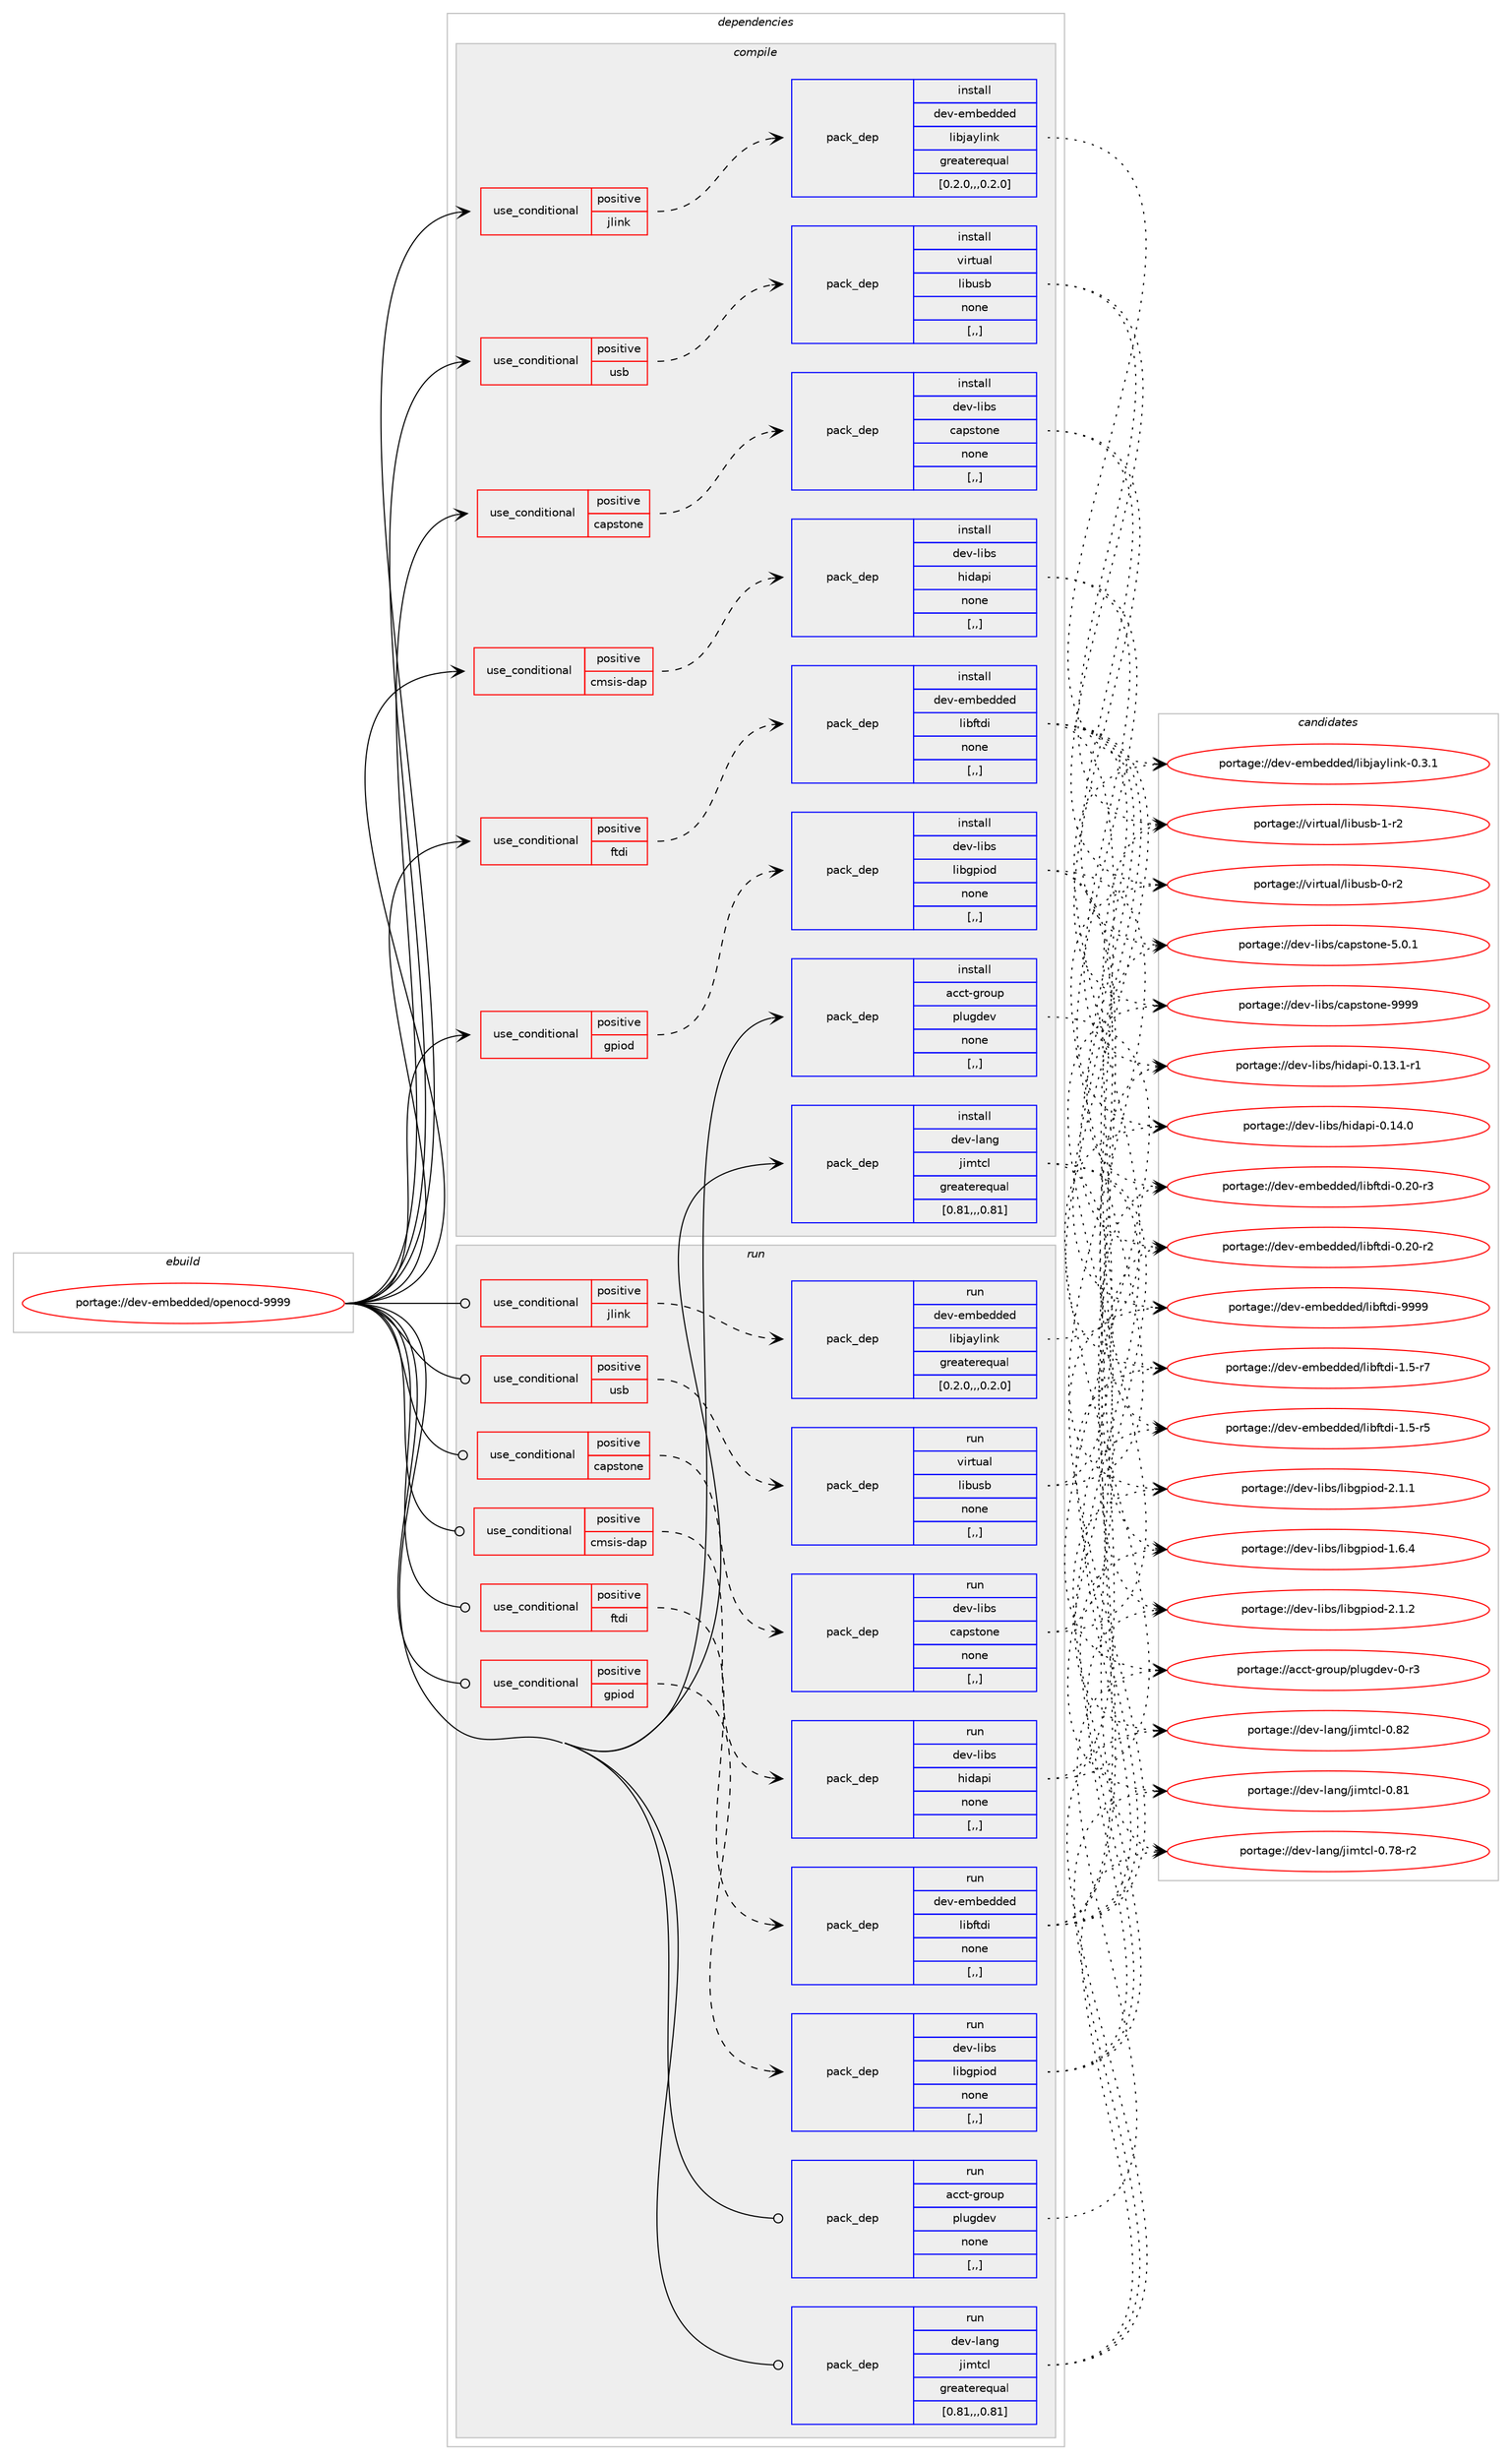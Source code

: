 digraph prolog {

# *************
# Graph options
# *************

newrank=true;
concentrate=true;
compound=true;
graph [rankdir=LR,fontname=Helvetica,fontsize=10,ranksep=1.5];#, ranksep=2.5, nodesep=0.2];
edge  [arrowhead=vee];
node  [fontname=Helvetica,fontsize=10];

# **********
# The ebuild
# **********

subgraph cluster_leftcol {
color=gray;
rank=same;
label=<<i>ebuild</i>>;
id [label="portage://dev-embedded/openocd-9999", color=red, width=4, href="../dev-embedded/openocd-9999.svg"];
}

# ****************
# The dependencies
# ****************

subgraph cluster_midcol {
color=gray;
label=<<i>dependencies</i>>;
subgraph cluster_compile {
fillcolor="#eeeeee";
style=filled;
label=<<i>compile</i>>;
subgraph cond19334 {
dependency72743 [label=<<TABLE BORDER="0" CELLBORDER="1" CELLSPACING="0" CELLPADDING="4"><TR><TD ROWSPAN="3" CELLPADDING="10">use_conditional</TD></TR><TR><TD>positive</TD></TR><TR><TD>capstone</TD></TR></TABLE>>, shape=none, color=red];
subgraph pack52468 {
dependency72744 [label=<<TABLE BORDER="0" CELLBORDER="1" CELLSPACING="0" CELLPADDING="4" WIDTH="220"><TR><TD ROWSPAN="6" CELLPADDING="30">pack_dep</TD></TR><TR><TD WIDTH="110">install</TD></TR><TR><TD>dev-libs</TD></TR><TR><TD>capstone</TD></TR><TR><TD>none</TD></TR><TR><TD>[,,]</TD></TR></TABLE>>, shape=none, color=blue];
}
dependency72743:e -> dependency72744:w [weight=20,style="dashed",arrowhead="vee"];
}
id:e -> dependency72743:w [weight=20,style="solid",arrowhead="vee"];
subgraph cond19335 {
dependency72745 [label=<<TABLE BORDER="0" CELLBORDER="1" CELLSPACING="0" CELLPADDING="4"><TR><TD ROWSPAN="3" CELLPADDING="10">use_conditional</TD></TR><TR><TD>positive</TD></TR><TR><TD>cmsis-dap</TD></TR></TABLE>>, shape=none, color=red];
subgraph pack52469 {
dependency72746 [label=<<TABLE BORDER="0" CELLBORDER="1" CELLSPACING="0" CELLPADDING="4" WIDTH="220"><TR><TD ROWSPAN="6" CELLPADDING="30">pack_dep</TD></TR><TR><TD WIDTH="110">install</TD></TR><TR><TD>dev-libs</TD></TR><TR><TD>hidapi</TD></TR><TR><TD>none</TD></TR><TR><TD>[,,]</TD></TR></TABLE>>, shape=none, color=blue];
}
dependency72745:e -> dependency72746:w [weight=20,style="dashed",arrowhead="vee"];
}
id:e -> dependency72745:w [weight=20,style="solid",arrowhead="vee"];
subgraph cond19336 {
dependency72747 [label=<<TABLE BORDER="0" CELLBORDER="1" CELLSPACING="0" CELLPADDING="4"><TR><TD ROWSPAN="3" CELLPADDING="10">use_conditional</TD></TR><TR><TD>positive</TD></TR><TR><TD>ftdi</TD></TR></TABLE>>, shape=none, color=red];
subgraph pack52470 {
dependency72748 [label=<<TABLE BORDER="0" CELLBORDER="1" CELLSPACING="0" CELLPADDING="4" WIDTH="220"><TR><TD ROWSPAN="6" CELLPADDING="30">pack_dep</TD></TR><TR><TD WIDTH="110">install</TD></TR><TR><TD>dev-embedded</TD></TR><TR><TD>libftdi</TD></TR><TR><TD>none</TD></TR><TR><TD>[,,]</TD></TR></TABLE>>, shape=none, color=blue];
}
dependency72747:e -> dependency72748:w [weight=20,style="dashed",arrowhead="vee"];
}
id:e -> dependency72747:w [weight=20,style="solid",arrowhead="vee"];
subgraph cond19337 {
dependency72749 [label=<<TABLE BORDER="0" CELLBORDER="1" CELLSPACING="0" CELLPADDING="4"><TR><TD ROWSPAN="3" CELLPADDING="10">use_conditional</TD></TR><TR><TD>positive</TD></TR><TR><TD>gpiod</TD></TR></TABLE>>, shape=none, color=red];
subgraph pack52471 {
dependency72750 [label=<<TABLE BORDER="0" CELLBORDER="1" CELLSPACING="0" CELLPADDING="4" WIDTH="220"><TR><TD ROWSPAN="6" CELLPADDING="30">pack_dep</TD></TR><TR><TD WIDTH="110">install</TD></TR><TR><TD>dev-libs</TD></TR><TR><TD>libgpiod</TD></TR><TR><TD>none</TD></TR><TR><TD>[,,]</TD></TR></TABLE>>, shape=none, color=blue];
}
dependency72749:e -> dependency72750:w [weight=20,style="dashed",arrowhead="vee"];
}
id:e -> dependency72749:w [weight=20,style="solid",arrowhead="vee"];
subgraph cond19338 {
dependency72751 [label=<<TABLE BORDER="0" CELLBORDER="1" CELLSPACING="0" CELLPADDING="4"><TR><TD ROWSPAN="3" CELLPADDING="10">use_conditional</TD></TR><TR><TD>positive</TD></TR><TR><TD>jlink</TD></TR></TABLE>>, shape=none, color=red];
subgraph pack52472 {
dependency72752 [label=<<TABLE BORDER="0" CELLBORDER="1" CELLSPACING="0" CELLPADDING="4" WIDTH="220"><TR><TD ROWSPAN="6" CELLPADDING="30">pack_dep</TD></TR><TR><TD WIDTH="110">install</TD></TR><TR><TD>dev-embedded</TD></TR><TR><TD>libjaylink</TD></TR><TR><TD>greaterequal</TD></TR><TR><TD>[0.2.0,,,0.2.0]</TD></TR></TABLE>>, shape=none, color=blue];
}
dependency72751:e -> dependency72752:w [weight=20,style="dashed",arrowhead="vee"];
}
id:e -> dependency72751:w [weight=20,style="solid",arrowhead="vee"];
subgraph cond19339 {
dependency72753 [label=<<TABLE BORDER="0" CELLBORDER="1" CELLSPACING="0" CELLPADDING="4"><TR><TD ROWSPAN="3" CELLPADDING="10">use_conditional</TD></TR><TR><TD>positive</TD></TR><TR><TD>usb</TD></TR></TABLE>>, shape=none, color=red];
subgraph pack52473 {
dependency72754 [label=<<TABLE BORDER="0" CELLBORDER="1" CELLSPACING="0" CELLPADDING="4" WIDTH="220"><TR><TD ROWSPAN="6" CELLPADDING="30">pack_dep</TD></TR><TR><TD WIDTH="110">install</TD></TR><TR><TD>virtual</TD></TR><TR><TD>libusb</TD></TR><TR><TD>none</TD></TR><TR><TD>[,,]</TD></TR></TABLE>>, shape=none, color=blue];
}
dependency72753:e -> dependency72754:w [weight=20,style="dashed",arrowhead="vee"];
}
id:e -> dependency72753:w [weight=20,style="solid",arrowhead="vee"];
subgraph pack52474 {
dependency72755 [label=<<TABLE BORDER="0" CELLBORDER="1" CELLSPACING="0" CELLPADDING="4" WIDTH="220"><TR><TD ROWSPAN="6" CELLPADDING="30">pack_dep</TD></TR><TR><TD WIDTH="110">install</TD></TR><TR><TD>acct-group</TD></TR><TR><TD>plugdev</TD></TR><TR><TD>none</TD></TR><TR><TD>[,,]</TD></TR></TABLE>>, shape=none, color=blue];
}
id:e -> dependency72755:w [weight=20,style="solid",arrowhead="vee"];
subgraph pack52475 {
dependency72756 [label=<<TABLE BORDER="0" CELLBORDER="1" CELLSPACING="0" CELLPADDING="4" WIDTH="220"><TR><TD ROWSPAN="6" CELLPADDING="30">pack_dep</TD></TR><TR><TD WIDTH="110">install</TD></TR><TR><TD>dev-lang</TD></TR><TR><TD>jimtcl</TD></TR><TR><TD>greaterequal</TD></TR><TR><TD>[0.81,,,0.81]</TD></TR></TABLE>>, shape=none, color=blue];
}
id:e -> dependency72756:w [weight=20,style="solid",arrowhead="vee"];
}
subgraph cluster_compileandrun {
fillcolor="#eeeeee";
style=filled;
label=<<i>compile and run</i>>;
}
subgraph cluster_run {
fillcolor="#eeeeee";
style=filled;
label=<<i>run</i>>;
subgraph cond19340 {
dependency72757 [label=<<TABLE BORDER="0" CELLBORDER="1" CELLSPACING="0" CELLPADDING="4"><TR><TD ROWSPAN="3" CELLPADDING="10">use_conditional</TD></TR><TR><TD>positive</TD></TR><TR><TD>capstone</TD></TR></TABLE>>, shape=none, color=red];
subgraph pack52476 {
dependency72758 [label=<<TABLE BORDER="0" CELLBORDER="1" CELLSPACING="0" CELLPADDING="4" WIDTH="220"><TR><TD ROWSPAN="6" CELLPADDING="30">pack_dep</TD></TR><TR><TD WIDTH="110">run</TD></TR><TR><TD>dev-libs</TD></TR><TR><TD>capstone</TD></TR><TR><TD>none</TD></TR><TR><TD>[,,]</TD></TR></TABLE>>, shape=none, color=blue];
}
dependency72757:e -> dependency72758:w [weight=20,style="dashed",arrowhead="vee"];
}
id:e -> dependency72757:w [weight=20,style="solid",arrowhead="odot"];
subgraph cond19341 {
dependency72759 [label=<<TABLE BORDER="0" CELLBORDER="1" CELLSPACING="0" CELLPADDING="4"><TR><TD ROWSPAN="3" CELLPADDING="10">use_conditional</TD></TR><TR><TD>positive</TD></TR><TR><TD>cmsis-dap</TD></TR></TABLE>>, shape=none, color=red];
subgraph pack52477 {
dependency72760 [label=<<TABLE BORDER="0" CELLBORDER="1" CELLSPACING="0" CELLPADDING="4" WIDTH="220"><TR><TD ROWSPAN="6" CELLPADDING="30">pack_dep</TD></TR><TR><TD WIDTH="110">run</TD></TR><TR><TD>dev-libs</TD></TR><TR><TD>hidapi</TD></TR><TR><TD>none</TD></TR><TR><TD>[,,]</TD></TR></TABLE>>, shape=none, color=blue];
}
dependency72759:e -> dependency72760:w [weight=20,style="dashed",arrowhead="vee"];
}
id:e -> dependency72759:w [weight=20,style="solid",arrowhead="odot"];
subgraph cond19342 {
dependency72761 [label=<<TABLE BORDER="0" CELLBORDER="1" CELLSPACING="0" CELLPADDING="4"><TR><TD ROWSPAN="3" CELLPADDING="10">use_conditional</TD></TR><TR><TD>positive</TD></TR><TR><TD>ftdi</TD></TR></TABLE>>, shape=none, color=red];
subgraph pack52478 {
dependency72762 [label=<<TABLE BORDER="0" CELLBORDER="1" CELLSPACING="0" CELLPADDING="4" WIDTH="220"><TR><TD ROWSPAN="6" CELLPADDING="30">pack_dep</TD></TR><TR><TD WIDTH="110">run</TD></TR><TR><TD>dev-embedded</TD></TR><TR><TD>libftdi</TD></TR><TR><TD>none</TD></TR><TR><TD>[,,]</TD></TR></TABLE>>, shape=none, color=blue];
}
dependency72761:e -> dependency72762:w [weight=20,style="dashed",arrowhead="vee"];
}
id:e -> dependency72761:w [weight=20,style="solid",arrowhead="odot"];
subgraph cond19343 {
dependency72763 [label=<<TABLE BORDER="0" CELLBORDER="1" CELLSPACING="0" CELLPADDING="4"><TR><TD ROWSPAN="3" CELLPADDING="10">use_conditional</TD></TR><TR><TD>positive</TD></TR><TR><TD>gpiod</TD></TR></TABLE>>, shape=none, color=red];
subgraph pack52479 {
dependency72764 [label=<<TABLE BORDER="0" CELLBORDER="1" CELLSPACING="0" CELLPADDING="4" WIDTH="220"><TR><TD ROWSPAN="6" CELLPADDING="30">pack_dep</TD></TR><TR><TD WIDTH="110">run</TD></TR><TR><TD>dev-libs</TD></TR><TR><TD>libgpiod</TD></TR><TR><TD>none</TD></TR><TR><TD>[,,]</TD></TR></TABLE>>, shape=none, color=blue];
}
dependency72763:e -> dependency72764:w [weight=20,style="dashed",arrowhead="vee"];
}
id:e -> dependency72763:w [weight=20,style="solid",arrowhead="odot"];
subgraph cond19344 {
dependency72765 [label=<<TABLE BORDER="0" CELLBORDER="1" CELLSPACING="0" CELLPADDING="4"><TR><TD ROWSPAN="3" CELLPADDING="10">use_conditional</TD></TR><TR><TD>positive</TD></TR><TR><TD>jlink</TD></TR></TABLE>>, shape=none, color=red];
subgraph pack52480 {
dependency72766 [label=<<TABLE BORDER="0" CELLBORDER="1" CELLSPACING="0" CELLPADDING="4" WIDTH="220"><TR><TD ROWSPAN="6" CELLPADDING="30">pack_dep</TD></TR><TR><TD WIDTH="110">run</TD></TR><TR><TD>dev-embedded</TD></TR><TR><TD>libjaylink</TD></TR><TR><TD>greaterequal</TD></TR><TR><TD>[0.2.0,,,0.2.0]</TD></TR></TABLE>>, shape=none, color=blue];
}
dependency72765:e -> dependency72766:w [weight=20,style="dashed",arrowhead="vee"];
}
id:e -> dependency72765:w [weight=20,style="solid",arrowhead="odot"];
subgraph cond19345 {
dependency72767 [label=<<TABLE BORDER="0" CELLBORDER="1" CELLSPACING="0" CELLPADDING="4"><TR><TD ROWSPAN="3" CELLPADDING="10">use_conditional</TD></TR><TR><TD>positive</TD></TR><TR><TD>usb</TD></TR></TABLE>>, shape=none, color=red];
subgraph pack52481 {
dependency72768 [label=<<TABLE BORDER="0" CELLBORDER="1" CELLSPACING="0" CELLPADDING="4" WIDTH="220"><TR><TD ROWSPAN="6" CELLPADDING="30">pack_dep</TD></TR><TR><TD WIDTH="110">run</TD></TR><TR><TD>virtual</TD></TR><TR><TD>libusb</TD></TR><TR><TD>none</TD></TR><TR><TD>[,,]</TD></TR></TABLE>>, shape=none, color=blue];
}
dependency72767:e -> dependency72768:w [weight=20,style="dashed",arrowhead="vee"];
}
id:e -> dependency72767:w [weight=20,style="solid",arrowhead="odot"];
subgraph pack52482 {
dependency72769 [label=<<TABLE BORDER="0" CELLBORDER="1" CELLSPACING="0" CELLPADDING="4" WIDTH="220"><TR><TD ROWSPAN="6" CELLPADDING="30">pack_dep</TD></TR><TR><TD WIDTH="110">run</TD></TR><TR><TD>acct-group</TD></TR><TR><TD>plugdev</TD></TR><TR><TD>none</TD></TR><TR><TD>[,,]</TD></TR></TABLE>>, shape=none, color=blue];
}
id:e -> dependency72769:w [weight=20,style="solid",arrowhead="odot"];
subgraph pack52483 {
dependency72770 [label=<<TABLE BORDER="0" CELLBORDER="1" CELLSPACING="0" CELLPADDING="4" WIDTH="220"><TR><TD ROWSPAN="6" CELLPADDING="30">pack_dep</TD></TR><TR><TD WIDTH="110">run</TD></TR><TR><TD>dev-lang</TD></TR><TR><TD>jimtcl</TD></TR><TR><TD>greaterequal</TD></TR><TR><TD>[0.81,,,0.81]</TD></TR></TABLE>>, shape=none, color=blue];
}
id:e -> dependency72770:w [weight=20,style="solid",arrowhead="odot"];
}
}

# **************
# The candidates
# **************

subgraph cluster_choices {
rank=same;
color=gray;
label=<<i>candidates</i>>;

subgraph choice52468 {
color=black;
nodesep=1;
choice10010111845108105981154799971121151161111101014557575757 [label="portage://dev-libs/capstone-9999", color=red, width=4,href="../dev-libs/capstone-9999.svg"];
choice1001011184510810598115479997112115116111110101455346484649 [label="portage://dev-libs/capstone-5.0.1", color=red, width=4,href="../dev-libs/capstone-5.0.1.svg"];
dependency72744:e -> choice10010111845108105981154799971121151161111101014557575757:w [style=dotted,weight="100"];
dependency72744:e -> choice1001011184510810598115479997112115116111110101455346484649:w [style=dotted,weight="100"];
}
subgraph choice52469 {
color=black;
nodesep=1;
choice1001011184510810598115471041051009711210545484649524648 [label="portage://dev-libs/hidapi-0.14.0", color=red, width=4,href="../dev-libs/hidapi-0.14.0.svg"];
choice10010111845108105981154710410510097112105454846495146494511449 [label="portage://dev-libs/hidapi-0.13.1-r1", color=red, width=4,href="../dev-libs/hidapi-0.13.1-r1.svg"];
dependency72746:e -> choice1001011184510810598115471041051009711210545484649524648:w [style=dotted,weight="100"];
dependency72746:e -> choice10010111845108105981154710410510097112105454846495146494511449:w [style=dotted,weight="100"];
}
subgraph choice52470 {
color=black;
nodesep=1;
choice100101118451011099810110010010110047108105981021161001054557575757 [label="portage://dev-embedded/libftdi-9999", color=red, width=4,href="../dev-embedded/libftdi-9999.svg"];
choice10010111845101109981011001001011004710810598102116100105454946534511455 [label="portage://dev-embedded/libftdi-1.5-r7", color=red, width=4,href="../dev-embedded/libftdi-1.5-r7.svg"];
choice10010111845101109981011001001011004710810598102116100105454946534511453 [label="portage://dev-embedded/libftdi-1.5-r5", color=red, width=4,href="../dev-embedded/libftdi-1.5-r5.svg"];
choice1001011184510110998101100100101100471081059810211610010545484650484511451 [label="portage://dev-embedded/libftdi-0.20-r3", color=red, width=4,href="../dev-embedded/libftdi-0.20-r3.svg"];
choice1001011184510110998101100100101100471081059810211610010545484650484511450 [label="portage://dev-embedded/libftdi-0.20-r2", color=red, width=4,href="../dev-embedded/libftdi-0.20-r2.svg"];
dependency72748:e -> choice100101118451011099810110010010110047108105981021161001054557575757:w [style=dotted,weight="100"];
dependency72748:e -> choice10010111845101109981011001001011004710810598102116100105454946534511455:w [style=dotted,weight="100"];
dependency72748:e -> choice10010111845101109981011001001011004710810598102116100105454946534511453:w [style=dotted,weight="100"];
dependency72748:e -> choice1001011184510110998101100100101100471081059810211610010545484650484511451:w [style=dotted,weight="100"];
dependency72748:e -> choice1001011184510110998101100100101100471081059810211610010545484650484511450:w [style=dotted,weight="100"];
}
subgraph choice52471 {
color=black;
nodesep=1;
choice10010111845108105981154710810598103112105111100455046494650 [label="portage://dev-libs/libgpiod-2.1.2", color=red, width=4,href="../dev-libs/libgpiod-2.1.2.svg"];
choice10010111845108105981154710810598103112105111100455046494649 [label="portage://dev-libs/libgpiod-2.1.1", color=red, width=4,href="../dev-libs/libgpiod-2.1.1.svg"];
choice10010111845108105981154710810598103112105111100454946544652 [label="portage://dev-libs/libgpiod-1.6.4", color=red, width=4,href="../dev-libs/libgpiod-1.6.4.svg"];
dependency72750:e -> choice10010111845108105981154710810598103112105111100455046494650:w [style=dotted,weight="100"];
dependency72750:e -> choice10010111845108105981154710810598103112105111100455046494649:w [style=dotted,weight="100"];
dependency72750:e -> choice10010111845108105981154710810598103112105111100454946544652:w [style=dotted,weight="100"];
}
subgraph choice52472 {
color=black;
nodesep=1;
choice1001011184510110998101100100101100471081059810697121108105110107454846514649 [label="portage://dev-embedded/libjaylink-0.3.1", color=red, width=4,href="../dev-embedded/libjaylink-0.3.1.svg"];
dependency72752:e -> choice1001011184510110998101100100101100471081059810697121108105110107454846514649:w [style=dotted,weight="100"];
}
subgraph choice52473 {
color=black;
nodesep=1;
choice1181051141161179710847108105981171159845494511450 [label="portage://virtual/libusb-1-r2", color=red, width=4,href="../virtual/libusb-1-r2.svg"];
choice1181051141161179710847108105981171159845484511450 [label="portage://virtual/libusb-0-r2", color=red, width=4,href="../virtual/libusb-0-r2.svg"];
dependency72754:e -> choice1181051141161179710847108105981171159845494511450:w [style=dotted,weight="100"];
dependency72754:e -> choice1181051141161179710847108105981171159845484511450:w [style=dotted,weight="100"];
}
subgraph choice52474 {
color=black;
nodesep=1;
choice979999116451031141111171124711210811710310010111845484511451 [label="portage://acct-group/plugdev-0-r3", color=red, width=4,href="../acct-group/plugdev-0-r3.svg"];
dependency72755:e -> choice979999116451031141111171124711210811710310010111845484511451:w [style=dotted,weight="100"];
}
subgraph choice52475 {
color=black;
nodesep=1;
choice100101118451089711010347106105109116991084548465650 [label="portage://dev-lang/jimtcl-0.82", color=red, width=4,href="../dev-lang/jimtcl-0.82.svg"];
choice100101118451089711010347106105109116991084548465649 [label="portage://dev-lang/jimtcl-0.81", color=red, width=4,href="../dev-lang/jimtcl-0.81.svg"];
choice1001011184510897110103471061051091169910845484655564511450 [label="portage://dev-lang/jimtcl-0.78-r2", color=red, width=4,href="../dev-lang/jimtcl-0.78-r2.svg"];
dependency72756:e -> choice100101118451089711010347106105109116991084548465650:w [style=dotted,weight="100"];
dependency72756:e -> choice100101118451089711010347106105109116991084548465649:w [style=dotted,weight="100"];
dependency72756:e -> choice1001011184510897110103471061051091169910845484655564511450:w [style=dotted,weight="100"];
}
subgraph choice52476 {
color=black;
nodesep=1;
choice10010111845108105981154799971121151161111101014557575757 [label="portage://dev-libs/capstone-9999", color=red, width=4,href="../dev-libs/capstone-9999.svg"];
choice1001011184510810598115479997112115116111110101455346484649 [label="portage://dev-libs/capstone-5.0.1", color=red, width=4,href="../dev-libs/capstone-5.0.1.svg"];
dependency72758:e -> choice10010111845108105981154799971121151161111101014557575757:w [style=dotted,weight="100"];
dependency72758:e -> choice1001011184510810598115479997112115116111110101455346484649:w [style=dotted,weight="100"];
}
subgraph choice52477 {
color=black;
nodesep=1;
choice1001011184510810598115471041051009711210545484649524648 [label="portage://dev-libs/hidapi-0.14.0", color=red, width=4,href="../dev-libs/hidapi-0.14.0.svg"];
choice10010111845108105981154710410510097112105454846495146494511449 [label="portage://dev-libs/hidapi-0.13.1-r1", color=red, width=4,href="../dev-libs/hidapi-0.13.1-r1.svg"];
dependency72760:e -> choice1001011184510810598115471041051009711210545484649524648:w [style=dotted,weight="100"];
dependency72760:e -> choice10010111845108105981154710410510097112105454846495146494511449:w [style=dotted,weight="100"];
}
subgraph choice52478 {
color=black;
nodesep=1;
choice100101118451011099810110010010110047108105981021161001054557575757 [label="portage://dev-embedded/libftdi-9999", color=red, width=4,href="../dev-embedded/libftdi-9999.svg"];
choice10010111845101109981011001001011004710810598102116100105454946534511455 [label="portage://dev-embedded/libftdi-1.5-r7", color=red, width=4,href="../dev-embedded/libftdi-1.5-r7.svg"];
choice10010111845101109981011001001011004710810598102116100105454946534511453 [label="portage://dev-embedded/libftdi-1.5-r5", color=red, width=4,href="../dev-embedded/libftdi-1.5-r5.svg"];
choice1001011184510110998101100100101100471081059810211610010545484650484511451 [label="portage://dev-embedded/libftdi-0.20-r3", color=red, width=4,href="../dev-embedded/libftdi-0.20-r3.svg"];
choice1001011184510110998101100100101100471081059810211610010545484650484511450 [label="portage://dev-embedded/libftdi-0.20-r2", color=red, width=4,href="../dev-embedded/libftdi-0.20-r2.svg"];
dependency72762:e -> choice100101118451011099810110010010110047108105981021161001054557575757:w [style=dotted,weight="100"];
dependency72762:e -> choice10010111845101109981011001001011004710810598102116100105454946534511455:w [style=dotted,weight="100"];
dependency72762:e -> choice10010111845101109981011001001011004710810598102116100105454946534511453:w [style=dotted,weight="100"];
dependency72762:e -> choice1001011184510110998101100100101100471081059810211610010545484650484511451:w [style=dotted,weight="100"];
dependency72762:e -> choice1001011184510110998101100100101100471081059810211610010545484650484511450:w [style=dotted,weight="100"];
}
subgraph choice52479 {
color=black;
nodesep=1;
choice10010111845108105981154710810598103112105111100455046494650 [label="portage://dev-libs/libgpiod-2.1.2", color=red, width=4,href="../dev-libs/libgpiod-2.1.2.svg"];
choice10010111845108105981154710810598103112105111100455046494649 [label="portage://dev-libs/libgpiod-2.1.1", color=red, width=4,href="../dev-libs/libgpiod-2.1.1.svg"];
choice10010111845108105981154710810598103112105111100454946544652 [label="portage://dev-libs/libgpiod-1.6.4", color=red, width=4,href="../dev-libs/libgpiod-1.6.4.svg"];
dependency72764:e -> choice10010111845108105981154710810598103112105111100455046494650:w [style=dotted,weight="100"];
dependency72764:e -> choice10010111845108105981154710810598103112105111100455046494649:w [style=dotted,weight="100"];
dependency72764:e -> choice10010111845108105981154710810598103112105111100454946544652:w [style=dotted,weight="100"];
}
subgraph choice52480 {
color=black;
nodesep=1;
choice1001011184510110998101100100101100471081059810697121108105110107454846514649 [label="portage://dev-embedded/libjaylink-0.3.1", color=red, width=4,href="../dev-embedded/libjaylink-0.3.1.svg"];
dependency72766:e -> choice1001011184510110998101100100101100471081059810697121108105110107454846514649:w [style=dotted,weight="100"];
}
subgraph choice52481 {
color=black;
nodesep=1;
choice1181051141161179710847108105981171159845494511450 [label="portage://virtual/libusb-1-r2", color=red, width=4,href="../virtual/libusb-1-r2.svg"];
choice1181051141161179710847108105981171159845484511450 [label="portage://virtual/libusb-0-r2", color=red, width=4,href="../virtual/libusb-0-r2.svg"];
dependency72768:e -> choice1181051141161179710847108105981171159845494511450:w [style=dotted,weight="100"];
dependency72768:e -> choice1181051141161179710847108105981171159845484511450:w [style=dotted,weight="100"];
}
subgraph choice52482 {
color=black;
nodesep=1;
choice979999116451031141111171124711210811710310010111845484511451 [label="portage://acct-group/plugdev-0-r3", color=red, width=4,href="../acct-group/plugdev-0-r3.svg"];
dependency72769:e -> choice979999116451031141111171124711210811710310010111845484511451:w [style=dotted,weight="100"];
}
subgraph choice52483 {
color=black;
nodesep=1;
choice100101118451089711010347106105109116991084548465650 [label="portage://dev-lang/jimtcl-0.82", color=red, width=4,href="../dev-lang/jimtcl-0.82.svg"];
choice100101118451089711010347106105109116991084548465649 [label="portage://dev-lang/jimtcl-0.81", color=red, width=4,href="../dev-lang/jimtcl-0.81.svg"];
choice1001011184510897110103471061051091169910845484655564511450 [label="portage://dev-lang/jimtcl-0.78-r2", color=red, width=4,href="../dev-lang/jimtcl-0.78-r2.svg"];
dependency72770:e -> choice100101118451089711010347106105109116991084548465650:w [style=dotted,weight="100"];
dependency72770:e -> choice100101118451089711010347106105109116991084548465649:w [style=dotted,weight="100"];
dependency72770:e -> choice1001011184510897110103471061051091169910845484655564511450:w [style=dotted,weight="100"];
}
}

}
